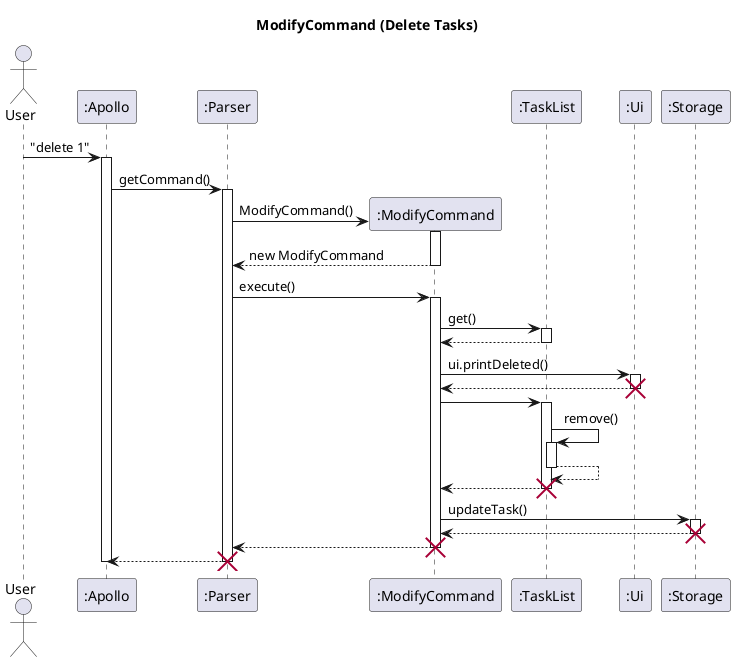 @startuml
'https://plantuml.com/sequence-diagram

skinparam maxMessageSize 150
title ModifyCommand (Delete Tasks)

actor User
participant ":Apollo" as Apollo
participant ":Parser" as Parser
participant ":ModifyCommand" as modify

participant ":TaskList" as TaskList
participant ":Ui" as Ui
participant ":Storage" as Storage

User -> Apollo : "delete 1"
activate Apollo
Apollo -> Parser : getCommand()
activate Parser
Parser -> modify** : ModifyCommand()
activate modify
modify --> Parser: new ModifyCommand
deactivate modify

Parser -> modify : execute()

activate modify


modify -> TaskList: get()
activate TaskList
TaskList --> modify
deactivate TaskList
modify -> Ui:ui.printDeleted()
activate Ui
Ui --> modify
deactivate Ui
destroy Ui
modify -> TaskList
activate TaskList

TaskList -> TaskList ++ :remove()
return
return
destroy TaskList

modify -> Storage: updateTask()
activate Storage
Storage --> modify
destroy Storage

modify --> Parser
deactivate modify
destroy modify

Parser --> Apollo
destroy Parser
deactivate Apollo

@enduml